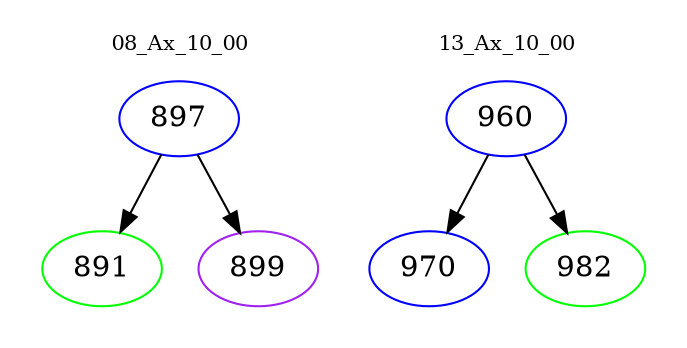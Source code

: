 digraph{
subgraph cluster_0 {
color = white
label = "08_Ax_10_00";
fontsize=10;
T0_897 [label="897", color="blue"]
T0_897 -> T0_891 [color="black"]
T0_891 [label="891", color="green"]
T0_897 -> T0_899 [color="black"]
T0_899 [label="899", color="purple"]
}
subgraph cluster_1 {
color = white
label = "13_Ax_10_00";
fontsize=10;
T1_960 [label="960", color="blue"]
T1_960 -> T1_970 [color="black"]
T1_970 [label="970", color="blue"]
T1_960 -> T1_982 [color="black"]
T1_982 [label="982", color="green"]
}
}
